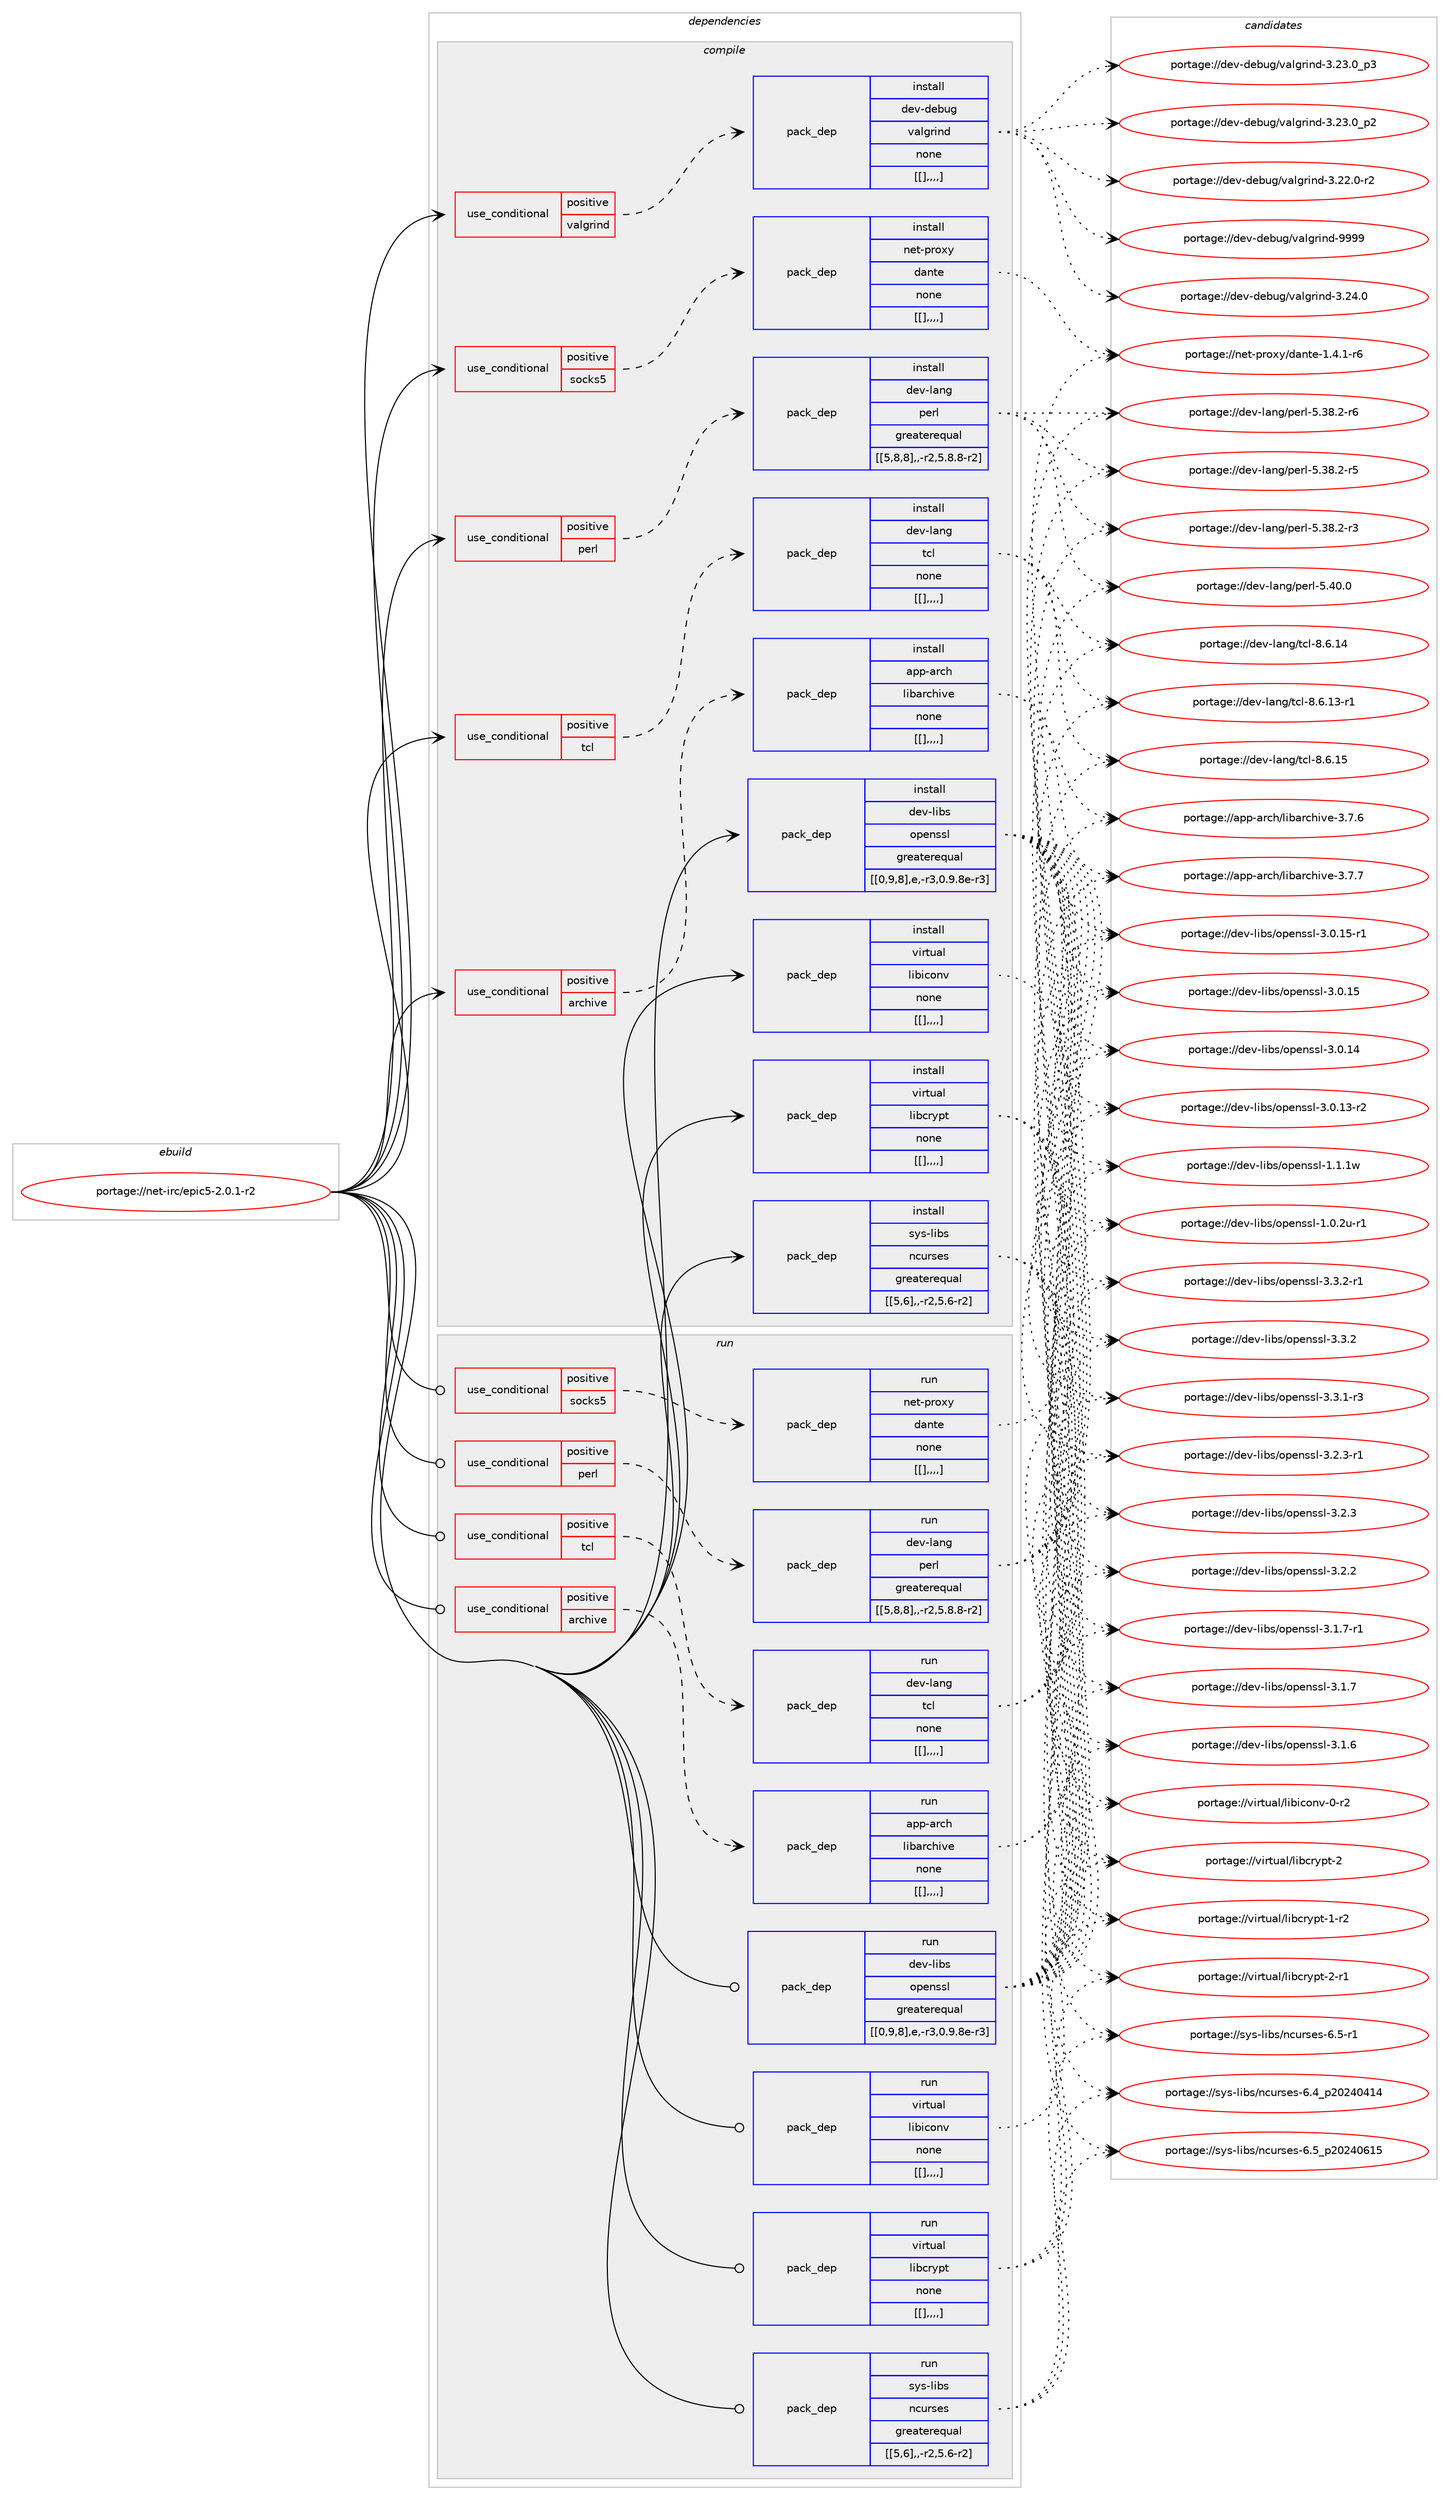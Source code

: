 digraph prolog {

# *************
# Graph options
# *************

newrank=true;
concentrate=true;
compound=true;
graph [rankdir=LR,fontname=Helvetica,fontsize=10,ranksep=1.5];#, ranksep=2.5, nodesep=0.2];
edge  [arrowhead=vee];
node  [fontname=Helvetica,fontsize=10];

# **********
# The ebuild
# **********

subgraph cluster_leftcol {
color=gray;
label=<<i>ebuild</i>>;
id [label="portage://net-irc/epic5-2.0.1-r2", color=red, width=4, href="../net-irc/epic5-2.0.1-r2.svg"];
}

# ****************
# The dependencies
# ****************

subgraph cluster_midcol {
color=gray;
label=<<i>dependencies</i>>;
subgraph cluster_compile {
fillcolor="#eeeeee";
style=filled;
label=<<i>compile</i>>;
subgraph cond78 {
dependency326 [label=<<TABLE BORDER="0" CELLBORDER="1" CELLSPACING="0" CELLPADDING="4"><TR><TD ROWSPAN="3" CELLPADDING="10">use_conditional</TD></TR><TR><TD>positive</TD></TR><TR><TD>archive</TD></TR></TABLE>>, shape=none, color=red];
subgraph pack246 {
dependency327 [label=<<TABLE BORDER="0" CELLBORDER="1" CELLSPACING="0" CELLPADDING="4" WIDTH="220"><TR><TD ROWSPAN="6" CELLPADDING="30">pack_dep</TD></TR><TR><TD WIDTH="110">install</TD></TR><TR><TD>app-arch</TD></TR><TR><TD>libarchive</TD></TR><TR><TD>none</TD></TR><TR><TD>[[],,,,]</TD></TR></TABLE>>, shape=none, color=blue];
}
dependency326:e -> dependency327:w [weight=20,style="dashed",arrowhead="vee"];
}
id:e -> dependency326:w [weight=20,style="solid",arrowhead="vee"];
subgraph cond79 {
dependency328 [label=<<TABLE BORDER="0" CELLBORDER="1" CELLSPACING="0" CELLPADDING="4"><TR><TD ROWSPAN="3" CELLPADDING="10">use_conditional</TD></TR><TR><TD>positive</TD></TR><TR><TD>perl</TD></TR></TABLE>>, shape=none, color=red];
subgraph pack247 {
dependency329 [label=<<TABLE BORDER="0" CELLBORDER="1" CELLSPACING="0" CELLPADDING="4" WIDTH="220"><TR><TD ROWSPAN="6" CELLPADDING="30">pack_dep</TD></TR><TR><TD WIDTH="110">install</TD></TR><TR><TD>dev-lang</TD></TR><TR><TD>perl</TD></TR><TR><TD>greaterequal</TD></TR><TR><TD>[[5,8,8],,-r2,5.8.8-r2]</TD></TR></TABLE>>, shape=none, color=blue];
}
dependency328:e -> dependency329:w [weight=20,style="dashed",arrowhead="vee"];
}
id:e -> dependency328:w [weight=20,style="solid",arrowhead="vee"];
subgraph cond80 {
dependency332 [label=<<TABLE BORDER="0" CELLBORDER="1" CELLSPACING="0" CELLPADDING="4"><TR><TD ROWSPAN="3" CELLPADDING="10">use_conditional</TD></TR><TR><TD>positive</TD></TR><TR><TD>socks5</TD></TR></TABLE>>, shape=none, color=red];
subgraph pack249 {
dependency333 [label=<<TABLE BORDER="0" CELLBORDER="1" CELLSPACING="0" CELLPADDING="4" WIDTH="220"><TR><TD ROWSPAN="6" CELLPADDING="30">pack_dep</TD></TR><TR><TD WIDTH="110">install</TD></TR><TR><TD>net-proxy</TD></TR><TR><TD>dante</TD></TR><TR><TD>none</TD></TR><TR><TD>[[],,,,]</TD></TR></TABLE>>, shape=none, color=blue];
}
dependency332:e -> dependency333:w [weight=20,style="dashed",arrowhead="vee"];
}
id:e -> dependency332:w [weight=20,style="solid",arrowhead="vee"];
subgraph cond81 {
dependency336 [label=<<TABLE BORDER="0" CELLBORDER="1" CELLSPACING="0" CELLPADDING="4"><TR><TD ROWSPAN="3" CELLPADDING="10">use_conditional</TD></TR><TR><TD>positive</TD></TR><TR><TD>tcl</TD></TR></TABLE>>, shape=none, color=red];
subgraph pack252 {
dependency337 [label=<<TABLE BORDER="0" CELLBORDER="1" CELLSPACING="0" CELLPADDING="4" WIDTH="220"><TR><TD ROWSPAN="6" CELLPADDING="30">pack_dep</TD></TR><TR><TD WIDTH="110">install</TD></TR><TR><TD>dev-lang</TD></TR><TR><TD>tcl</TD></TR><TR><TD>none</TD></TR><TR><TD>[[],,,,]</TD></TR></TABLE>>, shape=none, color=blue];
}
dependency336:e -> dependency337:w [weight=20,style="dashed",arrowhead="vee"];
}
id:e -> dependency336:w [weight=20,style="solid",arrowhead="vee"];
subgraph cond82 {
dependency339 [label=<<TABLE BORDER="0" CELLBORDER="1" CELLSPACING="0" CELLPADDING="4"><TR><TD ROWSPAN="3" CELLPADDING="10">use_conditional</TD></TR><TR><TD>positive</TD></TR><TR><TD>valgrind</TD></TR></TABLE>>, shape=none, color=red];
subgraph pack254 {
dependency340 [label=<<TABLE BORDER="0" CELLBORDER="1" CELLSPACING="0" CELLPADDING="4" WIDTH="220"><TR><TD ROWSPAN="6" CELLPADDING="30">pack_dep</TD></TR><TR><TD WIDTH="110">install</TD></TR><TR><TD>dev-debug</TD></TR><TR><TD>valgrind</TD></TR><TR><TD>none</TD></TR><TR><TD>[[],,,,]</TD></TR></TABLE>>, shape=none, color=blue];
}
dependency339:e -> dependency340:w [weight=20,style="dashed",arrowhead="vee"];
}
id:e -> dependency339:w [weight=20,style="solid",arrowhead="vee"];
subgraph pack257 {
dependency343 [label=<<TABLE BORDER="0" CELLBORDER="1" CELLSPACING="0" CELLPADDING="4" WIDTH="220"><TR><TD ROWSPAN="6" CELLPADDING="30">pack_dep</TD></TR><TR><TD WIDTH="110">install</TD></TR><TR><TD>dev-libs</TD></TR><TR><TD>openssl</TD></TR><TR><TD>greaterequal</TD></TR><TR><TD>[[0,9,8],e,-r3,0.9.8e-r3]</TD></TR></TABLE>>, shape=none, color=blue];
}
id:e -> dependency343:w [weight=20,style="solid",arrowhead="vee"];
subgraph pack259 {
dependency345 [label=<<TABLE BORDER="0" CELLBORDER="1" CELLSPACING="0" CELLPADDING="4" WIDTH="220"><TR><TD ROWSPAN="6" CELLPADDING="30">pack_dep</TD></TR><TR><TD WIDTH="110">install</TD></TR><TR><TD>sys-libs</TD></TR><TR><TD>ncurses</TD></TR><TR><TD>greaterequal</TD></TR><TR><TD>[[5,6],,-r2,5.6-r2]</TD></TR></TABLE>>, shape=none, color=blue];
}
id:e -> dependency345:w [weight=20,style="solid",arrowhead="vee"];
subgraph pack261 {
dependency347 [label=<<TABLE BORDER="0" CELLBORDER="1" CELLSPACING="0" CELLPADDING="4" WIDTH="220"><TR><TD ROWSPAN="6" CELLPADDING="30">pack_dep</TD></TR><TR><TD WIDTH="110">install</TD></TR><TR><TD>virtual</TD></TR><TR><TD>libcrypt</TD></TR><TR><TD>none</TD></TR><TR><TD>[[],,,,]</TD></TR></TABLE>>, shape=none, color=blue];
}
id:e -> dependency347:w [weight=20,style="solid",arrowhead="vee"];
subgraph pack263 {
dependency350 [label=<<TABLE BORDER="0" CELLBORDER="1" CELLSPACING="0" CELLPADDING="4" WIDTH="220"><TR><TD ROWSPAN="6" CELLPADDING="30">pack_dep</TD></TR><TR><TD WIDTH="110">install</TD></TR><TR><TD>virtual</TD></TR><TR><TD>libiconv</TD></TR><TR><TD>none</TD></TR><TR><TD>[[],,,,]</TD></TR></TABLE>>, shape=none, color=blue];
}
id:e -> dependency350:w [weight=20,style="solid",arrowhead="vee"];
}
subgraph cluster_compileandrun {
fillcolor="#eeeeee";
style=filled;
label=<<i>compile and run</i>>;
}
subgraph cluster_run {
fillcolor="#eeeeee";
style=filled;
label=<<i>run</i>>;
subgraph cond85 {
dependency354 [label=<<TABLE BORDER="0" CELLBORDER="1" CELLSPACING="0" CELLPADDING="4"><TR><TD ROWSPAN="3" CELLPADDING="10">use_conditional</TD></TR><TR><TD>positive</TD></TR><TR><TD>archive</TD></TR></TABLE>>, shape=none, color=red];
subgraph pack266 {
dependency355 [label=<<TABLE BORDER="0" CELLBORDER="1" CELLSPACING="0" CELLPADDING="4" WIDTH="220"><TR><TD ROWSPAN="6" CELLPADDING="30">pack_dep</TD></TR><TR><TD WIDTH="110">run</TD></TR><TR><TD>app-arch</TD></TR><TR><TD>libarchive</TD></TR><TR><TD>none</TD></TR><TR><TD>[[],,,,]</TD></TR></TABLE>>, shape=none, color=blue];
}
dependency354:e -> dependency355:w [weight=20,style="dashed",arrowhead="vee"];
}
id:e -> dependency354:w [weight=20,style="solid",arrowhead="odot"];
subgraph cond87 {
dependency359 [label=<<TABLE BORDER="0" CELLBORDER="1" CELLSPACING="0" CELLPADDING="4"><TR><TD ROWSPAN="3" CELLPADDING="10">use_conditional</TD></TR><TR><TD>positive</TD></TR><TR><TD>perl</TD></TR></TABLE>>, shape=none, color=red];
subgraph pack270 {
dependency361 [label=<<TABLE BORDER="0" CELLBORDER="1" CELLSPACING="0" CELLPADDING="4" WIDTH="220"><TR><TD ROWSPAN="6" CELLPADDING="30">pack_dep</TD></TR><TR><TD WIDTH="110">run</TD></TR><TR><TD>dev-lang</TD></TR><TR><TD>perl</TD></TR><TR><TD>greaterequal</TD></TR><TR><TD>[[5,8,8],,-r2,5.8.8-r2]</TD></TR></TABLE>>, shape=none, color=blue];
}
dependency359:e -> dependency361:w [weight=20,style="dashed",arrowhead="vee"];
}
id:e -> dependency359:w [weight=20,style="solid",arrowhead="odot"];
subgraph cond88 {
dependency362 [label=<<TABLE BORDER="0" CELLBORDER="1" CELLSPACING="0" CELLPADDING="4"><TR><TD ROWSPAN="3" CELLPADDING="10">use_conditional</TD></TR><TR><TD>positive</TD></TR><TR><TD>socks5</TD></TR></TABLE>>, shape=none, color=red];
subgraph pack271 {
dependency364 [label=<<TABLE BORDER="0" CELLBORDER="1" CELLSPACING="0" CELLPADDING="4" WIDTH="220"><TR><TD ROWSPAN="6" CELLPADDING="30">pack_dep</TD></TR><TR><TD WIDTH="110">run</TD></TR><TR><TD>net-proxy</TD></TR><TR><TD>dante</TD></TR><TR><TD>none</TD></TR><TR><TD>[[],,,,]</TD></TR></TABLE>>, shape=none, color=blue];
}
dependency362:e -> dependency364:w [weight=20,style="dashed",arrowhead="vee"];
}
id:e -> dependency362:w [weight=20,style="solid",arrowhead="odot"];
subgraph cond91 {
dependency367 [label=<<TABLE BORDER="0" CELLBORDER="1" CELLSPACING="0" CELLPADDING="4"><TR><TD ROWSPAN="3" CELLPADDING="10">use_conditional</TD></TR><TR><TD>positive</TD></TR><TR><TD>tcl</TD></TR></TABLE>>, shape=none, color=red];
subgraph pack273 {
dependency368 [label=<<TABLE BORDER="0" CELLBORDER="1" CELLSPACING="0" CELLPADDING="4" WIDTH="220"><TR><TD ROWSPAN="6" CELLPADDING="30">pack_dep</TD></TR><TR><TD WIDTH="110">run</TD></TR><TR><TD>dev-lang</TD></TR><TR><TD>tcl</TD></TR><TR><TD>none</TD></TR><TR><TD>[[],,,,]</TD></TR></TABLE>>, shape=none, color=blue];
}
dependency367:e -> dependency368:w [weight=20,style="dashed",arrowhead="vee"];
}
id:e -> dependency367:w [weight=20,style="solid",arrowhead="odot"];
subgraph pack275 {
dependency371 [label=<<TABLE BORDER="0" CELLBORDER="1" CELLSPACING="0" CELLPADDING="4" WIDTH="220"><TR><TD ROWSPAN="6" CELLPADDING="30">pack_dep</TD></TR><TR><TD WIDTH="110">run</TD></TR><TR><TD>dev-libs</TD></TR><TR><TD>openssl</TD></TR><TR><TD>greaterequal</TD></TR><TR><TD>[[0,9,8],e,-r3,0.9.8e-r3]</TD></TR></TABLE>>, shape=none, color=blue];
}
id:e -> dependency371:w [weight=20,style="solid",arrowhead="odot"];
subgraph pack277 {
dependency373 [label=<<TABLE BORDER="0" CELLBORDER="1" CELLSPACING="0" CELLPADDING="4" WIDTH="220"><TR><TD ROWSPAN="6" CELLPADDING="30">pack_dep</TD></TR><TR><TD WIDTH="110">run</TD></TR><TR><TD>sys-libs</TD></TR><TR><TD>ncurses</TD></TR><TR><TD>greaterequal</TD></TR><TR><TD>[[5,6],,-r2,5.6-r2]</TD></TR></TABLE>>, shape=none, color=blue];
}
id:e -> dependency373:w [weight=20,style="solid",arrowhead="odot"];
subgraph pack278 {
dependency374 [label=<<TABLE BORDER="0" CELLBORDER="1" CELLSPACING="0" CELLPADDING="4" WIDTH="220"><TR><TD ROWSPAN="6" CELLPADDING="30">pack_dep</TD></TR><TR><TD WIDTH="110">run</TD></TR><TR><TD>virtual</TD></TR><TR><TD>libcrypt</TD></TR><TR><TD>none</TD></TR><TR><TD>[[],,,,]</TD></TR></TABLE>>, shape=none, color=blue];
}
id:e -> dependency374:w [weight=20,style="solid",arrowhead="odot"];
subgraph pack279 {
dependency375 [label=<<TABLE BORDER="0" CELLBORDER="1" CELLSPACING="0" CELLPADDING="4" WIDTH="220"><TR><TD ROWSPAN="6" CELLPADDING="30">pack_dep</TD></TR><TR><TD WIDTH="110">run</TD></TR><TR><TD>virtual</TD></TR><TR><TD>libiconv</TD></TR><TR><TD>none</TD></TR><TR><TD>[[],,,,]</TD></TR></TABLE>>, shape=none, color=blue];
}
id:e -> dependency375:w [weight=20,style="solid",arrowhead="odot"];
}
}

# **************
# The candidates
# **************

subgraph cluster_choices {
rank=same;
color=gray;
label=<<i>candidates</i>>;

subgraph choice259 {
color=black;
nodesep=1;
choice9711211245971149910447108105989711499104105118101455146554655 [label="portage://app-arch/libarchive-3.7.7", color=red, width=4,href="../app-arch/libarchive-3.7.7.svg"];
choice9711211245971149910447108105989711499104105118101455146554654 [label="portage://app-arch/libarchive-3.7.6", color=red, width=4,href="../app-arch/libarchive-3.7.6.svg"];
dependency327:e -> choice9711211245971149910447108105989711499104105118101455146554655:w [style=dotted,weight="100"];
dependency327:e -> choice9711211245971149910447108105989711499104105118101455146554654:w [style=dotted,weight="100"];
}
subgraph choice260 {
color=black;
nodesep=1;
choice10010111845108971101034711210111410845534652484648 [label="portage://dev-lang/perl-5.40.0", color=red, width=4,href="../dev-lang/perl-5.40.0.svg"];
choice100101118451089711010347112101114108455346515646504511454 [label="portage://dev-lang/perl-5.38.2-r6", color=red, width=4,href="../dev-lang/perl-5.38.2-r6.svg"];
choice100101118451089711010347112101114108455346515646504511453 [label="portage://dev-lang/perl-5.38.2-r5", color=red, width=4,href="../dev-lang/perl-5.38.2-r5.svg"];
choice100101118451089711010347112101114108455346515646504511451 [label="portage://dev-lang/perl-5.38.2-r3", color=red, width=4,href="../dev-lang/perl-5.38.2-r3.svg"];
dependency329:e -> choice10010111845108971101034711210111410845534652484648:w [style=dotted,weight="100"];
dependency329:e -> choice100101118451089711010347112101114108455346515646504511454:w [style=dotted,weight="100"];
dependency329:e -> choice100101118451089711010347112101114108455346515646504511453:w [style=dotted,weight="100"];
dependency329:e -> choice100101118451089711010347112101114108455346515646504511451:w [style=dotted,weight="100"];
}
subgraph choice261 {
color=black;
nodesep=1;
choice1101011164511211411112012147100971101161014549465246494511454 [label="portage://net-proxy/dante-1.4.1-r6", color=red, width=4,href="../net-proxy/dante-1.4.1-r6.svg"];
dependency333:e -> choice1101011164511211411112012147100971101161014549465246494511454:w [style=dotted,weight="100"];
}
subgraph choice263 {
color=black;
nodesep=1;
choice1001011184510897110103471169910845564654464953 [label="portage://dev-lang/tcl-8.6.15", color=red, width=4,href="../dev-lang/tcl-8.6.15.svg"];
choice1001011184510897110103471169910845564654464952 [label="portage://dev-lang/tcl-8.6.14", color=red, width=4,href="../dev-lang/tcl-8.6.14.svg"];
choice10010111845108971101034711699108455646544649514511449 [label="portage://dev-lang/tcl-8.6.13-r1", color=red, width=4,href="../dev-lang/tcl-8.6.13-r1.svg"];
dependency337:e -> choice1001011184510897110103471169910845564654464953:w [style=dotted,weight="100"];
dependency337:e -> choice1001011184510897110103471169910845564654464952:w [style=dotted,weight="100"];
dependency337:e -> choice10010111845108971101034711699108455646544649514511449:w [style=dotted,weight="100"];
}
subgraph choice265 {
color=black;
nodesep=1;
choice100101118451001019811710347118971081031141051101004557575757 [label="portage://dev-debug/valgrind-9999", color=red, width=4,href="../dev-debug/valgrind-9999.svg"];
choice1001011184510010198117103471189710810311410511010045514650524648 [label="portage://dev-debug/valgrind-3.24.0", color=red, width=4,href="../dev-debug/valgrind-3.24.0.svg"];
choice10010111845100101981171034711897108103114105110100455146505146489511251 [label="portage://dev-debug/valgrind-3.23.0_p3", color=red, width=4,href="../dev-debug/valgrind-3.23.0_p3.svg"];
choice10010111845100101981171034711897108103114105110100455146505146489511250 [label="portage://dev-debug/valgrind-3.23.0_p2", color=red, width=4,href="../dev-debug/valgrind-3.23.0_p2.svg"];
choice10010111845100101981171034711897108103114105110100455146505046484511450 [label="portage://dev-debug/valgrind-3.22.0-r2", color=red, width=4,href="../dev-debug/valgrind-3.22.0-r2.svg"];
dependency340:e -> choice100101118451001019811710347118971081031141051101004557575757:w [style=dotted,weight="100"];
dependency340:e -> choice1001011184510010198117103471189710810311410511010045514650524648:w [style=dotted,weight="100"];
dependency340:e -> choice10010111845100101981171034711897108103114105110100455146505146489511251:w [style=dotted,weight="100"];
dependency340:e -> choice10010111845100101981171034711897108103114105110100455146505146489511250:w [style=dotted,weight="100"];
dependency340:e -> choice10010111845100101981171034711897108103114105110100455146505046484511450:w [style=dotted,weight="100"];
}
subgraph choice269 {
color=black;
nodesep=1;
choice1001011184510810598115471111121011101151151084551465146504511449 [label="portage://dev-libs/openssl-3.3.2-r1", color=red, width=4,href="../dev-libs/openssl-3.3.2-r1.svg"];
choice100101118451081059811547111112101110115115108455146514650 [label="portage://dev-libs/openssl-3.3.2", color=red, width=4,href="../dev-libs/openssl-3.3.2.svg"];
choice1001011184510810598115471111121011101151151084551465146494511451 [label="portage://dev-libs/openssl-3.3.1-r3", color=red, width=4,href="../dev-libs/openssl-3.3.1-r3.svg"];
choice1001011184510810598115471111121011101151151084551465046514511449 [label="portage://dev-libs/openssl-3.2.3-r1", color=red, width=4,href="../dev-libs/openssl-3.2.3-r1.svg"];
choice100101118451081059811547111112101110115115108455146504651 [label="portage://dev-libs/openssl-3.2.3", color=red, width=4,href="../dev-libs/openssl-3.2.3.svg"];
choice100101118451081059811547111112101110115115108455146504650 [label="portage://dev-libs/openssl-3.2.2", color=red, width=4,href="../dev-libs/openssl-3.2.2.svg"];
choice1001011184510810598115471111121011101151151084551464946554511449 [label="portage://dev-libs/openssl-3.1.7-r1", color=red, width=4,href="../dev-libs/openssl-3.1.7-r1.svg"];
choice100101118451081059811547111112101110115115108455146494655 [label="portage://dev-libs/openssl-3.1.7", color=red, width=4,href="../dev-libs/openssl-3.1.7.svg"];
choice100101118451081059811547111112101110115115108455146494654 [label="portage://dev-libs/openssl-3.1.6", color=red, width=4,href="../dev-libs/openssl-3.1.6.svg"];
choice100101118451081059811547111112101110115115108455146484649534511449 [label="portage://dev-libs/openssl-3.0.15-r1", color=red, width=4,href="../dev-libs/openssl-3.0.15-r1.svg"];
choice10010111845108105981154711111210111011511510845514648464953 [label="portage://dev-libs/openssl-3.0.15", color=red, width=4,href="../dev-libs/openssl-3.0.15.svg"];
choice10010111845108105981154711111210111011511510845514648464952 [label="portage://dev-libs/openssl-3.0.14", color=red, width=4,href="../dev-libs/openssl-3.0.14.svg"];
choice100101118451081059811547111112101110115115108455146484649514511450 [label="portage://dev-libs/openssl-3.0.13-r2", color=red, width=4,href="../dev-libs/openssl-3.0.13-r2.svg"];
choice100101118451081059811547111112101110115115108454946494649119 [label="portage://dev-libs/openssl-1.1.1w", color=red, width=4,href="../dev-libs/openssl-1.1.1w.svg"];
choice1001011184510810598115471111121011101151151084549464846501174511449 [label="portage://dev-libs/openssl-1.0.2u-r1", color=red, width=4,href="../dev-libs/openssl-1.0.2u-r1.svg"];
dependency343:e -> choice1001011184510810598115471111121011101151151084551465146504511449:w [style=dotted,weight="100"];
dependency343:e -> choice100101118451081059811547111112101110115115108455146514650:w [style=dotted,weight="100"];
dependency343:e -> choice1001011184510810598115471111121011101151151084551465146494511451:w [style=dotted,weight="100"];
dependency343:e -> choice1001011184510810598115471111121011101151151084551465046514511449:w [style=dotted,weight="100"];
dependency343:e -> choice100101118451081059811547111112101110115115108455146504651:w [style=dotted,weight="100"];
dependency343:e -> choice100101118451081059811547111112101110115115108455146504650:w [style=dotted,weight="100"];
dependency343:e -> choice1001011184510810598115471111121011101151151084551464946554511449:w [style=dotted,weight="100"];
dependency343:e -> choice100101118451081059811547111112101110115115108455146494655:w [style=dotted,weight="100"];
dependency343:e -> choice100101118451081059811547111112101110115115108455146494654:w [style=dotted,weight="100"];
dependency343:e -> choice100101118451081059811547111112101110115115108455146484649534511449:w [style=dotted,weight="100"];
dependency343:e -> choice10010111845108105981154711111210111011511510845514648464953:w [style=dotted,weight="100"];
dependency343:e -> choice10010111845108105981154711111210111011511510845514648464952:w [style=dotted,weight="100"];
dependency343:e -> choice100101118451081059811547111112101110115115108455146484649514511450:w [style=dotted,weight="100"];
dependency343:e -> choice100101118451081059811547111112101110115115108454946494649119:w [style=dotted,weight="100"];
dependency343:e -> choice1001011184510810598115471111121011101151151084549464846501174511449:w [style=dotted,weight="100"];
}
subgraph choice278 {
color=black;
nodesep=1;
choice1151211154510810598115471109911711411510111545544653951125048505248544953 [label="portage://sys-libs/ncurses-6.5_p20240615", color=red, width=4,href="../sys-libs/ncurses-6.5_p20240615.svg"];
choice11512111545108105981154711099117114115101115455446534511449 [label="portage://sys-libs/ncurses-6.5-r1", color=red, width=4,href="../sys-libs/ncurses-6.5-r1.svg"];
choice1151211154510810598115471109911711411510111545544652951125048505248524952 [label="portage://sys-libs/ncurses-6.4_p20240414", color=red, width=4,href="../sys-libs/ncurses-6.4_p20240414.svg"];
dependency345:e -> choice1151211154510810598115471109911711411510111545544653951125048505248544953:w [style=dotted,weight="100"];
dependency345:e -> choice11512111545108105981154711099117114115101115455446534511449:w [style=dotted,weight="100"];
dependency345:e -> choice1151211154510810598115471109911711411510111545544652951125048505248524952:w [style=dotted,weight="100"];
}
subgraph choice279 {
color=black;
nodesep=1;
choice1181051141161179710847108105989911412111211645504511449 [label="portage://virtual/libcrypt-2-r1", color=red, width=4,href="../virtual/libcrypt-2-r1.svg"];
choice118105114116117971084710810598991141211121164550 [label="portage://virtual/libcrypt-2", color=red, width=4,href="../virtual/libcrypt-2.svg"];
choice1181051141161179710847108105989911412111211645494511450 [label="portage://virtual/libcrypt-1-r2", color=red, width=4,href="../virtual/libcrypt-1-r2.svg"];
dependency347:e -> choice1181051141161179710847108105989911412111211645504511449:w [style=dotted,weight="100"];
dependency347:e -> choice118105114116117971084710810598991141211121164550:w [style=dotted,weight="100"];
dependency347:e -> choice1181051141161179710847108105989911412111211645494511450:w [style=dotted,weight="100"];
}
subgraph choice281 {
color=black;
nodesep=1;
choice1181051141161179710847108105981059911111011845484511450 [label="portage://virtual/libiconv-0-r2", color=red, width=4,href="../virtual/libiconv-0-r2.svg"];
dependency350:e -> choice1181051141161179710847108105981059911111011845484511450:w [style=dotted,weight="100"];
}
subgraph choice282 {
color=black;
nodesep=1;
choice9711211245971149910447108105989711499104105118101455146554655 [label="portage://app-arch/libarchive-3.7.7", color=red, width=4,href="../app-arch/libarchive-3.7.7.svg"];
choice9711211245971149910447108105989711499104105118101455146554654 [label="portage://app-arch/libarchive-3.7.6", color=red, width=4,href="../app-arch/libarchive-3.7.6.svg"];
dependency355:e -> choice9711211245971149910447108105989711499104105118101455146554655:w [style=dotted,weight="100"];
dependency355:e -> choice9711211245971149910447108105989711499104105118101455146554654:w [style=dotted,weight="100"];
}
subgraph choice283 {
color=black;
nodesep=1;
choice10010111845108971101034711210111410845534652484648 [label="portage://dev-lang/perl-5.40.0", color=red, width=4,href="../dev-lang/perl-5.40.0.svg"];
choice100101118451089711010347112101114108455346515646504511454 [label="portage://dev-lang/perl-5.38.2-r6", color=red, width=4,href="../dev-lang/perl-5.38.2-r6.svg"];
choice100101118451089711010347112101114108455346515646504511453 [label="portage://dev-lang/perl-5.38.2-r5", color=red, width=4,href="../dev-lang/perl-5.38.2-r5.svg"];
choice100101118451089711010347112101114108455346515646504511451 [label="portage://dev-lang/perl-5.38.2-r3", color=red, width=4,href="../dev-lang/perl-5.38.2-r3.svg"];
dependency361:e -> choice10010111845108971101034711210111410845534652484648:w [style=dotted,weight="100"];
dependency361:e -> choice100101118451089711010347112101114108455346515646504511454:w [style=dotted,weight="100"];
dependency361:e -> choice100101118451089711010347112101114108455346515646504511453:w [style=dotted,weight="100"];
dependency361:e -> choice100101118451089711010347112101114108455346515646504511451:w [style=dotted,weight="100"];
}
subgraph choice286 {
color=black;
nodesep=1;
choice1101011164511211411112012147100971101161014549465246494511454 [label="portage://net-proxy/dante-1.4.1-r6", color=red, width=4,href="../net-proxy/dante-1.4.1-r6.svg"];
dependency364:e -> choice1101011164511211411112012147100971101161014549465246494511454:w [style=dotted,weight="100"];
}
subgraph choice287 {
color=black;
nodesep=1;
choice1001011184510897110103471169910845564654464953 [label="portage://dev-lang/tcl-8.6.15", color=red, width=4,href="../dev-lang/tcl-8.6.15.svg"];
choice1001011184510897110103471169910845564654464952 [label="portage://dev-lang/tcl-8.6.14", color=red, width=4,href="../dev-lang/tcl-8.6.14.svg"];
choice10010111845108971101034711699108455646544649514511449 [label="portage://dev-lang/tcl-8.6.13-r1", color=red, width=4,href="../dev-lang/tcl-8.6.13-r1.svg"];
dependency368:e -> choice1001011184510897110103471169910845564654464953:w [style=dotted,weight="100"];
dependency368:e -> choice1001011184510897110103471169910845564654464952:w [style=dotted,weight="100"];
dependency368:e -> choice10010111845108971101034711699108455646544649514511449:w [style=dotted,weight="100"];
}
subgraph choice289 {
color=black;
nodesep=1;
choice1001011184510810598115471111121011101151151084551465146504511449 [label="portage://dev-libs/openssl-3.3.2-r1", color=red, width=4,href="../dev-libs/openssl-3.3.2-r1.svg"];
choice100101118451081059811547111112101110115115108455146514650 [label="portage://dev-libs/openssl-3.3.2", color=red, width=4,href="../dev-libs/openssl-3.3.2.svg"];
choice1001011184510810598115471111121011101151151084551465146494511451 [label="portage://dev-libs/openssl-3.3.1-r3", color=red, width=4,href="../dev-libs/openssl-3.3.1-r3.svg"];
choice1001011184510810598115471111121011101151151084551465046514511449 [label="portage://dev-libs/openssl-3.2.3-r1", color=red, width=4,href="../dev-libs/openssl-3.2.3-r1.svg"];
choice100101118451081059811547111112101110115115108455146504651 [label="portage://dev-libs/openssl-3.2.3", color=red, width=4,href="../dev-libs/openssl-3.2.3.svg"];
choice100101118451081059811547111112101110115115108455146504650 [label="portage://dev-libs/openssl-3.2.2", color=red, width=4,href="../dev-libs/openssl-3.2.2.svg"];
choice1001011184510810598115471111121011101151151084551464946554511449 [label="portage://dev-libs/openssl-3.1.7-r1", color=red, width=4,href="../dev-libs/openssl-3.1.7-r1.svg"];
choice100101118451081059811547111112101110115115108455146494655 [label="portage://dev-libs/openssl-3.1.7", color=red, width=4,href="../dev-libs/openssl-3.1.7.svg"];
choice100101118451081059811547111112101110115115108455146494654 [label="portage://dev-libs/openssl-3.1.6", color=red, width=4,href="../dev-libs/openssl-3.1.6.svg"];
choice100101118451081059811547111112101110115115108455146484649534511449 [label="portage://dev-libs/openssl-3.0.15-r1", color=red, width=4,href="../dev-libs/openssl-3.0.15-r1.svg"];
choice10010111845108105981154711111210111011511510845514648464953 [label="portage://dev-libs/openssl-3.0.15", color=red, width=4,href="../dev-libs/openssl-3.0.15.svg"];
choice10010111845108105981154711111210111011511510845514648464952 [label="portage://dev-libs/openssl-3.0.14", color=red, width=4,href="../dev-libs/openssl-3.0.14.svg"];
choice100101118451081059811547111112101110115115108455146484649514511450 [label="portage://dev-libs/openssl-3.0.13-r2", color=red, width=4,href="../dev-libs/openssl-3.0.13-r2.svg"];
choice100101118451081059811547111112101110115115108454946494649119 [label="portage://dev-libs/openssl-1.1.1w", color=red, width=4,href="../dev-libs/openssl-1.1.1w.svg"];
choice1001011184510810598115471111121011101151151084549464846501174511449 [label="portage://dev-libs/openssl-1.0.2u-r1", color=red, width=4,href="../dev-libs/openssl-1.0.2u-r1.svg"];
dependency371:e -> choice1001011184510810598115471111121011101151151084551465146504511449:w [style=dotted,weight="100"];
dependency371:e -> choice100101118451081059811547111112101110115115108455146514650:w [style=dotted,weight="100"];
dependency371:e -> choice1001011184510810598115471111121011101151151084551465146494511451:w [style=dotted,weight="100"];
dependency371:e -> choice1001011184510810598115471111121011101151151084551465046514511449:w [style=dotted,weight="100"];
dependency371:e -> choice100101118451081059811547111112101110115115108455146504651:w [style=dotted,weight="100"];
dependency371:e -> choice100101118451081059811547111112101110115115108455146504650:w [style=dotted,weight="100"];
dependency371:e -> choice1001011184510810598115471111121011101151151084551464946554511449:w [style=dotted,weight="100"];
dependency371:e -> choice100101118451081059811547111112101110115115108455146494655:w [style=dotted,weight="100"];
dependency371:e -> choice100101118451081059811547111112101110115115108455146494654:w [style=dotted,weight="100"];
dependency371:e -> choice100101118451081059811547111112101110115115108455146484649534511449:w [style=dotted,weight="100"];
dependency371:e -> choice10010111845108105981154711111210111011511510845514648464953:w [style=dotted,weight="100"];
dependency371:e -> choice10010111845108105981154711111210111011511510845514648464952:w [style=dotted,weight="100"];
dependency371:e -> choice100101118451081059811547111112101110115115108455146484649514511450:w [style=dotted,weight="100"];
dependency371:e -> choice100101118451081059811547111112101110115115108454946494649119:w [style=dotted,weight="100"];
dependency371:e -> choice1001011184510810598115471111121011101151151084549464846501174511449:w [style=dotted,weight="100"];
}
subgraph choice295 {
color=black;
nodesep=1;
choice1151211154510810598115471109911711411510111545544653951125048505248544953 [label="portage://sys-libs/ncurses-6.5_p20240615", color=red, width=4,href="../sys-libs/ncurses-6.5_p20240615.svg"];
choice11512111545108105981154711099117114115101115455446534511449 [label="portage://sys-libs/ncurses-6.5-r1", color=red, width=4,href="../sys-libs/ncurses-6.5-r1.svg"];
choice1151211154510810598115471109911711411510111545544652951125048505248524952 [label="portage://sys-libs/ncurses-6.4_p20240414", color=red, width=4,href="../sys-libs/ncurses-6.4_p20240414.svg"];
dependency373:e -> choice1151211154510810598115471109911711411510111545544653951125048505248544953:w [style=dotted,weight="100"];
dependency373:e -> choice11512111545108105981154711099117114115101115455446534511449:w [style=dotted,weight="100"];
dependency373:e -> choice1151211154510810598115471109911711411510111545544652951125048505248524952:w [style=dotted,weight="100"];
}
subgraph choice297 {
color=black;
nodesep=1;
choice1181051141161179710847108105989911412111211645504511449 [label="portage://virtual/libcrypt-2-r1", color=red, width=4,href="../virtual/libcrypt-2-r1.svg"];
choice118105114116117971084710810598991141211121164550 [label="portage://virtual/libcrypt-2", color=red, width=4,href="../virtual/libcrypt-2.svg"];
choice1181051141161179710847108105989911412111211645494511450 [label="portage://virtual/libcrypt-1-r2", color=red, width=4,href="../virtual/libcrypt-1-r2.svg"];
dependency374:e -> choice1181051141161179710847108105989911412111211645504511449:w [style=dotted,weight="100"];
dependency374:e -> choice118105114116117971084710810598991141211121164550:w [style=dotted,weight="100"];
dependency374:e -> choice1181051141161179710847108105989911412111211645494511450:w [style=dotted,weight="100"];
}
subgraph choice298 {
color=black;
nodesep=1;
choice1181051141161179710847108105981059911111011845484511450 [label="portage://virtual/libiconv-0-r2", color=red, width=4,href="../virtual/libiconv-0-r2.svg"];
dependency375:e -> choice1181051141161179710847108105981059911111011845484511450:w [style=dotted,weight="100"];
}
}

}
